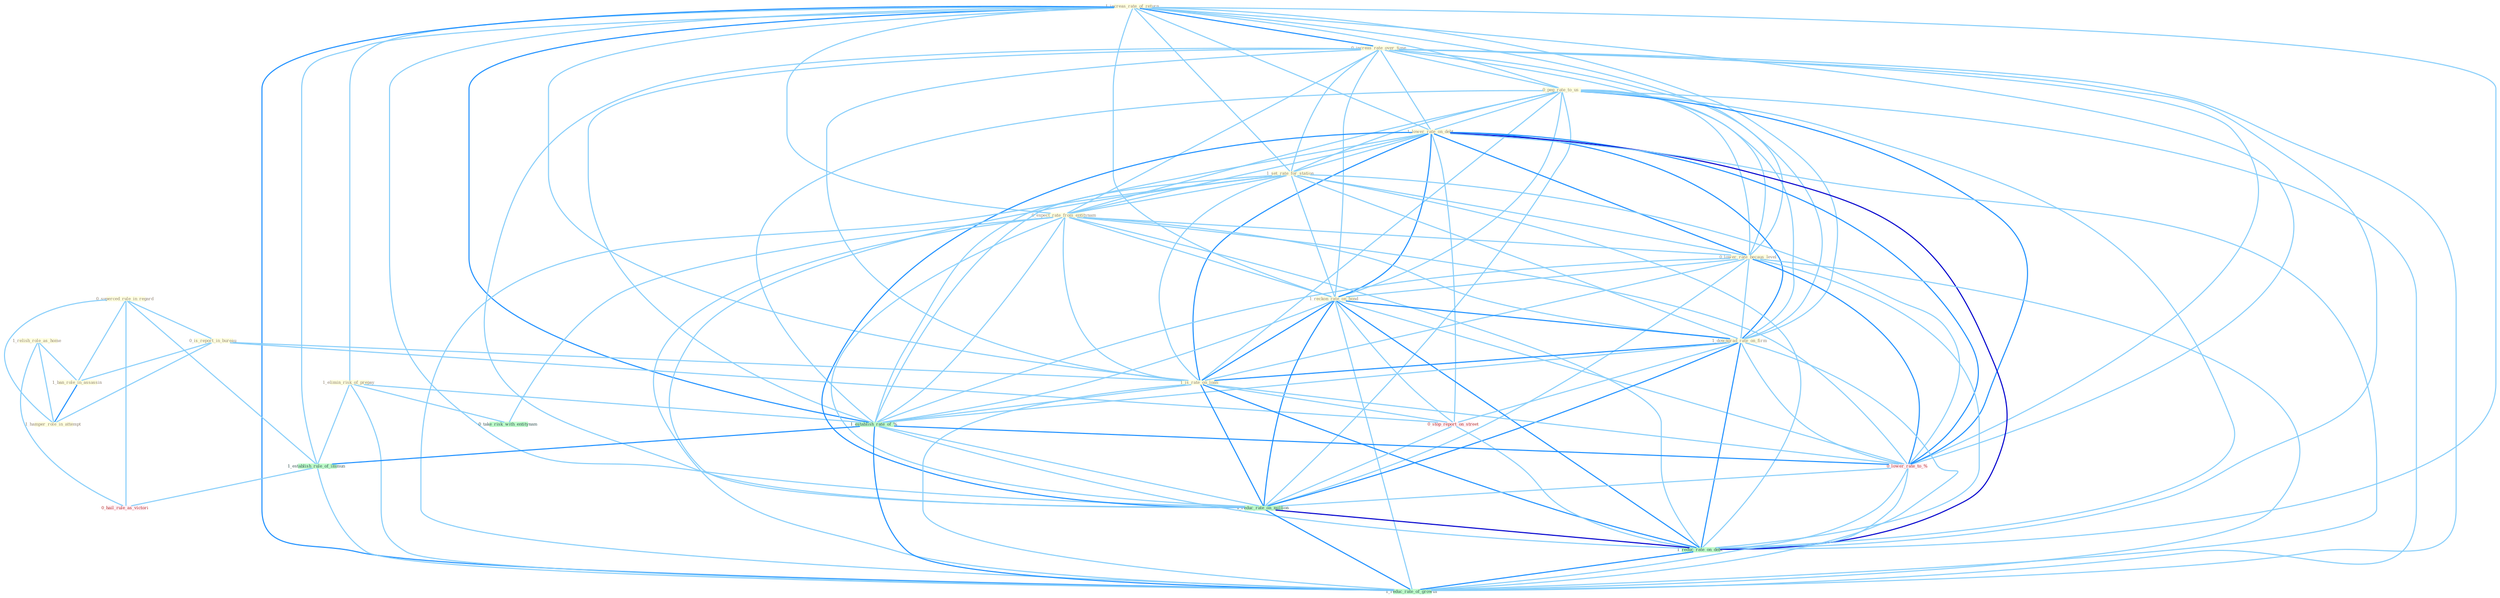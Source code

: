 Graph G{ 
    node
    [shape=polygon,style=filled,width=.5,height=.06,color="#BDFCC9",fixedsize=true,fontsize=4,
    fontcolor="#2f4f4f"];
    {node
    [color="#ffffe0", fontcolor="#8b7d6b"] "1_relish_role_as_home " "1_increas_rate_of_return " "1_elimin_risk_of_prepay " "0_increas_rate_over_time " "0_superced_rule_in_regard " "0_peg_rate_to_us " "1_lower_rate_on_debt " "1_set_rate_for_station " "0_expect_rate_from_entitynam " "0_lower_rate_becaus_level " "0_is_report_in_bureau " "1_ban_role_in_assassin " "1_reckon_rate_on_bond " "1_downgrad_rate_on_firm " "1_hamper_role_in_attempt " "1_is_rate_on_loan "}
{node [color="#fff0f5", fontcolor="#b22222"] "0_lower_rate_to_% " "0_stop_report_on_street " "0_hail_rule_as_victori "}
edge [color="#B0E2FF"];

	"1_relish_role_as_home " -- "1_ban_role_in_assassin " [w="1", color="#87cefa" ];
	"1_relish_role_as_home " -- "1_hamper_role_in_attempt " [w="1", color="#87cefa" ];
	"1_relish_role_as_home " -- "0_hail_rule_as_victori " [w="1", color="#87cefa" ];
	"1_increas_rate_of_return " -- "1_elimin_risk_of_prepay " [w="1", color="#87cefa" ];
	"1_increas_rate_of_return " -- "0_increas_rate_over_time " [w="2", color="#1e90ff" , len=0.8];
	"1_increas_rate_of_return " -- "0_peg_rate_to_us " [w="1", color="#87cefa" ];
	"1_increas_rate_of_return " -- "1_lower_rate_on_debt " [w="1", color="#87cefa" ];
	"1_increas_rate_of_return " -- "1_set_rate_for_station " [w="1", color="#87cefa" ];
	"1_increas_rate_of_return " -- "0_expect_rate_from_entitynam " [w="1", color="#87cefa" ];
	"1_increas_rate_of_return " -- "0_lower_rate_becaus_level " [w="1", color="#87cefa" ];
	"1_increas_rate_of_return " -- "1_reckon_rate_on_bond " [w="1", color="#87cefa" ];
	"1_increas_rate_of_return " -- "1_downgrad_rate_on_firm " [w="1", color="#87cefa" ];
	"1_increas_rate_of_return " -- "1_is_rate_on_loan " [w="1", color="#87cefa" ];
	"1_increas_rate_of_return " -- "1_establish_rate_of_% " [w="2", color="#1e90ff" , len=0.8];
	"1_increas_rate_of_return " -- "0_lower_rate_to_% " [w="1", color="#87cefa" ];
	"1_increas_rate_of_return " -- "1_establish_rule_of_immun " [w="1", color="#87cefa" ];
	"1_increas_rate_of_return " -- "1_reduc_rate_on_million " [w="1", color="#87cefa" ];
	"1_increas_rate_of_return " -- "1_reduc_rate_on_debt " [w="1", color="#87cefa" ];
	"1_increas_rate_of_return " -- "1_reduc_rate_of_growth " [w="2", color="#1e90ff" , len=0.8];
	"1_elimin_risk_of_prepay " -- "1_establish_rate_of_% " [w="1", color="#87cefa" ];
	"1_elimin_risk_of_prepay " -- "1_establish_rule_of_immun " [w="1", color="#87cefa" ];
	"1_elimin_risk_of_prepay " -- "0_take_risk_with_entitynam " [w="1", color="#87cefa" ];
	"1_elimin_risk_of_prepay " -- "1_reduc_rate_of_growth " [w="1", color="#87cefa" ];
	"0_increas_rate_over_time " -- "0_peg_rate_to_us " [w="1", color="#87cefa" ];
	"0_increas_rate_over_time " -- "1_lower_rate_on_debt " [w="1", color="#87cefa" ];
	"0_increas_rate_over_time " -- "1_set_rate_for_station " [w="1", color="#87cefa" ];
	"0_increas_rate_over_time " -- "0_expect_rate_from_entitynam " [w="1", color="#87cefa" ];
	"0_increas_rate_over_time " -- "0_lower_rate_becaus_level " [w="1", color="#87cefa" ];
	"0_increas_rate_over_time " -- "1_reckon_rate_on_bond " [w="1", color="#87cefa" ];
	"0_increas_rate_over_time " -- "1_downgrad_rate_on_firm " [w="1", color="#87cefa" ];
	"0_increas_rate_over_time " -- "1_is_rate_on_loan " [w="1", color="#87cefa" ];
	"0_increas_rate_over_time " -- "1_establish_rate_of_% " [w="1", color="#87cefa" ];
	"0_increas_rate_over_time " -- "0_lower_rate_to_% " [w="1", color="#87cefa" ];
	"0_increas_rate_over_time " -- "1_reduc_rate_on_million " [w="1", color="#87cefa" ];
	"0_increas_rate_over_time " -- "1_reduc_rate_on_debt " [w="1", color="#87cefa" ];
	"0_increas_rate_over_time " -- "1_reduc_rate_of_growth " [w="1", color="#87cefa" ];
	"0_superced_rule_in_regard " -- "0_is_report_in_bureau " [w="1", color="#87cefa" ];
	"0_superced_rule_in_regard " -- "1_ban_role_in_assassin " [w="1", color="#87cefa" ];
	"0_superced_rule_in_regard " -- "1_hamper_role_in_attempt " [w="1", color="#87cefa" ];
	"0_superced_rule_in_regard " -- "1_establish_rule_of_immun " [w="1", color="#87cefa" ];
	"0_superced_rule_in_regard " -- "0_hail_rule_as_victori " [w="1", color="#87cefa" ];
	"0_peg_rate_to_us " -- "1_lower_rate_on_debt " [w="1", color="#87cefa" ];
	"0_peg_rate_to_us " -- "1_set_rate_for_station " [w="1", color="#87cefa" ];
	"0_peg_rate_to_us " -- "0_expect_rate_from_entitynam " [w="1", color="#87cefa" ];
	"0_peg_rate_to_us " -- "0_lower_rate_becaus_level " [w="1", color="#87cefa" ];
	"0_peg_rate_to_us " -- "1_reckon_rate_on_bond " [w="1", color="#87cefa" ];
	"0_peg_rate_to_us " -- "1_downgrad_rate_on_firm " [w="1", color="#87cefa" ];
	"0_peg_rate_to_us " -- "1_is_rate_on_loan " [w="1", color="#87cefa" ];
	"0_peg_rate_to_us " -- "1_establish_rate_of_% " [w="1", color="#87cefa" ];
	"0_peg_rate_to_us " -- "0_lower_rate_to_% " [w="2", color="#1e90ff" , len=0.8];
	"0_peg_rate_to_us " -- "1_reduc_rate_on_million " [w="1", color="#87cefa" ];
	"0_peg_rate_to_us " -- "1_reduc_rate_on_debt " [w="1", color="#87cefa" ];
	"0_peg_rate_to_us " -- "1_reduc_rate_of_growth " [w="1", color="#87cefa" ];
	"1_lower_rate_on_debt " -- "1_set_rate_for_station " [w="1", color="#87cefa" ];
	"1_lower_rate_on_debt " -- "0_expect_rate_from_entitynam " [w="1", color="#87cefa" ];
	"1_lower_rate_on_debt " -- "0_lower_rate_becaus_level " [w="2", color="#1e90ff" , len=0.8];
	"1_lower_rate_on_debt " -- "1_reckon_rate_on_bond " [w="2", color="#1e90ff" , len=0.8];
	"1_lower_rate_on_debt " -- "1_downgrad_rate_on_firm " [w="2", color="#1e90ff" , len=0.8];
	"1_lower_rate_on_debt " -- "1_is_rate_on_loan " [w="2", color="#1e90ff" , len=0.8];
	"1_lower_rate_on_debt " -- "1_establish_rate_of_% " [w="1", color="#87cefa" ];
	"1_lower_rate_on_debt " -- "0_lower_rate_to_% " [w="2", color="#1e90ff" , len=0.8];
	"1_lower_rate_on_debt " -- "0_stop_report_on_street " [w="1", color="#87cefa" ];
	"1_lower_rate_on_debt " -- "1_reduc_rate_on_million " [w="2", color="#1e90ff" , len=0.8];
	"1_lower_rate_on_debt " -- "1_reduc_rate_on_debt " [w="3", color="#0000cd" , len=0.6];
	"1_lower_rate_on_debt " -- "1_reduc_rate_of_growth " [w="1", color="#87cefa" ];
	"1_set_rate_for_station " -- "0_expect_rate_from_entitynam " [w="1", color="#87cefa" ];
	"1_set_rate_for_station " -- "0_lower_rate_becaus_level " [w="1", color="#87cefa" ];
	"1_set_rate_for_station " -- "1_reckon_rate_on_bond " [w="1", color="#87cefa" ];
	"1_set_rate_for_station " -- "1_downgrad_rate_on_firm " [w="1", color="#87cefa" ];
	"1_set_rate_for_station " -- "1_is_rate_on_loan " [w="1", color="#87cefa" ];
	"1_set_rate_for_station " -- "1_establish_rate_of_% " [w="1", color="#87cefa" ];
	"1_set_rate_for_station " -- "0_lower_rate_to_% " [w="1", color="#87cefa" ];
	"1_set_rate_for_station " -- "1_reduc_rate_on_million " [w="1", color="#87cefa" ];
	"1_set_rate_for_station " -- "1_reduc_rate_on_debt " [w="1", color="#87cefa" ];
	"1_set_rate_for_station " -- "1_reduc_rate_of_growth " [w="1", color="#87cefa" ];
	"0_expect_rate_from_entitynam " -- "0_lower_rate_becaus_level " [w="1", color="#87cefa" ];
	"0_expect_rate_from_entitynam " -- "1_reckon_rate_on_bond " [w="1", color="#87cefa" ];
	"0_expect_rate_from_entitynam " -- "1_downgrad_rate_on_firm " [w="1", color="#87cefa" ];
	"0_expect_rate_from_entitynam " -- "1_is_rate_on_loan " [w="1", color="#87cefa" ];
	"0_expect_rate_from_entitynam " -- "1_establish_rate_of_% " [w="1", color="#87cefa" ];
	"0_expect_rate_from_entitynam " -- "0_lower_rate_to_% " [w="1", color="#87cefa" ];
	"0_expect_rate_from_entitynam " -- "1_reduc_rate_on_million " [w="1", color="#87cefa" ];
	"0_expect_rate_from_entitynam " -- "0_take_risk_with_entitynam " [w="1", color="#87cefa" ];
	"0_expect_rate_from_entitynam " -- "1_reduc_rate_on_debt " [w="1", color="#87cefa" ];
	"0_expect_rate_from_entitynam " -- "1_reduc_rate_of_growth " [w="1", color="#87cefa" ];
	"0_lower_rate_becaus_level " -- "1_reckon_rate_on_bond " [w="1", color="#87cefa" ];
	"0_lower_rate_becaus_level " -- "1_downgrad_rate_on_firm " [w="1", color="#87cefa" ];
	"0_lower_rate_becaus_level " -- "1_is_rate_on_loan " [w="1", color="#87cefa" ];
	"0_lower_rate_becaus_level " -- "1_establish_rate_of_% " [w="1", color="#87cefa" ];
	"0_lower_rate_becaus_level " -- "0_lower_rate_to_% " [w="2", color="#1e90ff" , len=0.8];
	"0_lower_rate_becaus_level " -- "1_reduc_rate_on_million " [w="1", color="#87cefa" ];
	"0_lower_rate_becaus_level " -- "1_reduc_rate_on_debt " [w="1", color="#87cefa" ];
	"0_lower_rate_becaus_level " -- "1_reduc_rate_of_growth " [w="1", color="#87cefa" ];
	"0_is_report_in_bureau " -- "1_ban_role_in_assassin " [w="1", color="#87cefa" ];
	"0_is_report_in_bureau " -- "1_hamper_role_in_attempt " [w="1", color="#87cefa" ];
	"0_is_report_in_bureau " -- "1_is_rate_on_loan " [w="1", color="#87cefa" ];
	"0_is_report_in_bureau " -- "0_stop_report_on_street " [w="1", color="#87cefa" ];
	"1_ban_role_in_assassin " -- "1_hamper_role_in_attempt " [w="2", color="#1e90ff" , len=0.8];
	"1_reckon_rate_on_bond " -- "1_downgrad_rate_on_firm " [w="2", color="#1e90ff" , len=0.8];
	"1_reckon_rate_on_bond " -- "1_is_rate_on_loan " [w="2", color="#1e90ff" , len=0.8];
	"1_reckon_rate_on_bond " -- "1_establish_rate_of_% " [w="1", color="#87cefa" ];
	"1_reckon_rate_on_bond " -- "0_lower_rate_to_% " [w="1", color="#87cefa" ];
	"1_reckon_rate_on_bond " -- "0_stop_report_on_street " [w="1", color="#87cefa" ];
	"1_reckon_rate_on_bond " -- "1_reduc_rate_on_million " [w="2", color="#1e90ff" , len=0.8];
	"1_reckon_rate_on_bond " -- "1_reduc_rate_on_debt " [w="2", color="#1e90ff" , len=0.8];
	"1_reckon_rate_on_bond " -- "1_reduc_rate_of_growth " [w="1", color="#87cefa" ];
	"1_downgrad_rate_on_firm " -- "1_is_rate_on_loan " [w="2", color="#1e90ff" , len=0.8];
	"1_downgrad_rate_on_firm " -- "1_establish_rate_of_% " [w="1", color="#87cefa" ];
	"1_downgrad_rate_on_firm " -- "0_lower_rate_to_% " [w="1", color="#87cefa" ];
	"1_downgrad_rate_on_firm " -- "0_stop_report_on_street " [w="1", color="#87cefa" ];
	"1_downgrad_rate_on_firm " -- "1_reduc_rate_on_million " [w="2", color="#1e90ff" , len=0.8];
	"1_downgrad_rate_on_firm " -- "1_reduc_rate_on_debt " [w="2", color="#1e90ff" , len=0.8];
	"1_downgrad_rate_on_firm " -- "1_reduc_rate_of_growth " [w="1", color="#87cefa" ];
	"1_is_rate_on_loan " -- "1_establish_rate_of_% " [w="1", color="#87cefa" ];
	"1_is_rate_on_loan " -- "0_lower_rate_to_% " [w="1", color="#87cefa" ];
	"1_is_rate_on_loan " -- "0_stop_report_on_street " [w="1", color="#87cefa" ];
	"1_is_rate_on_loan " -- "1_reduc_rate_on_million " [w="2", color="#1e90ff" , len=0.8];
	"1_is_rate_on_loan " -- "1_reduc_rate_on_debt " [w="2", color="#1e90ff" , len=0.8];
	"1_is_rate_on_loan " -- "1_reduc_rate_of_growth " [w="1", color="#87cefa" ];
	"1_establish_rate_of_% " -- "0_lower_rate_to_% " [w="2", color="#1e90ff" , len=0.8];
	"1_establish_rate_of_% " -- "1_establish_rule_of_immun " [w="2", color="#1e90ff" , len=0.8];
	"1_establish_rate_of_% " -- "1_reduc_rate_on_million " [w="1", color="#87cefa" ];
	"1_establish_rate_of_% " -- "1_reduc_rate_on_debt " [w="1", color="#87cefa" ];
	"1_establish_rate_of_% " -- "1_reduc_rate_of_growth " [w="2", color="#1e90ff" , len=0.8];
	"0_lower_rate_to_% " -- "1_reduc_rate_on_million " [w="1", color="#87cefa" ];
	"0_lower_rate_to_% " -- "1_reduc_rate_on_debt " [w="1", color="#87cefa" ];
	"0_lower_rate_to_% " -- "1_reduc_rate_of_growth " [w="1", color="#87cefa" ];
	"1_establish_rule_of_immun " -- "0_hail_rule_as_victori " [w="1", color="#87cefa" ];
	"1_establish_rule_of_immun " -- "1_reduc_rate_of_growth " [w="1", color="#87cefa" ];
	"0_stop_report_on_street " -- "1_reduc_rate_on_million " [w="1", color="#87cefa" ];
	"0_stop_report_on_street " -- "1_reduc_rate_on_debt " [w="1", color="#87cefa" ];
	"1_reduc_rate_on_million " -- "1_reduc_rate_on_debt " [w="3", color="#0000cd" , len=0.6];
	"1_reduc_rate_on_million " -- "1_reduc_rate_of_growth " [w="2", color="#1e90ff" , len=0.8];
	"1_reduc_rate_on_debt " -- "1_reduc_rate_of_growth " [w="2", color="#1e90ff" , len=0.8];
}